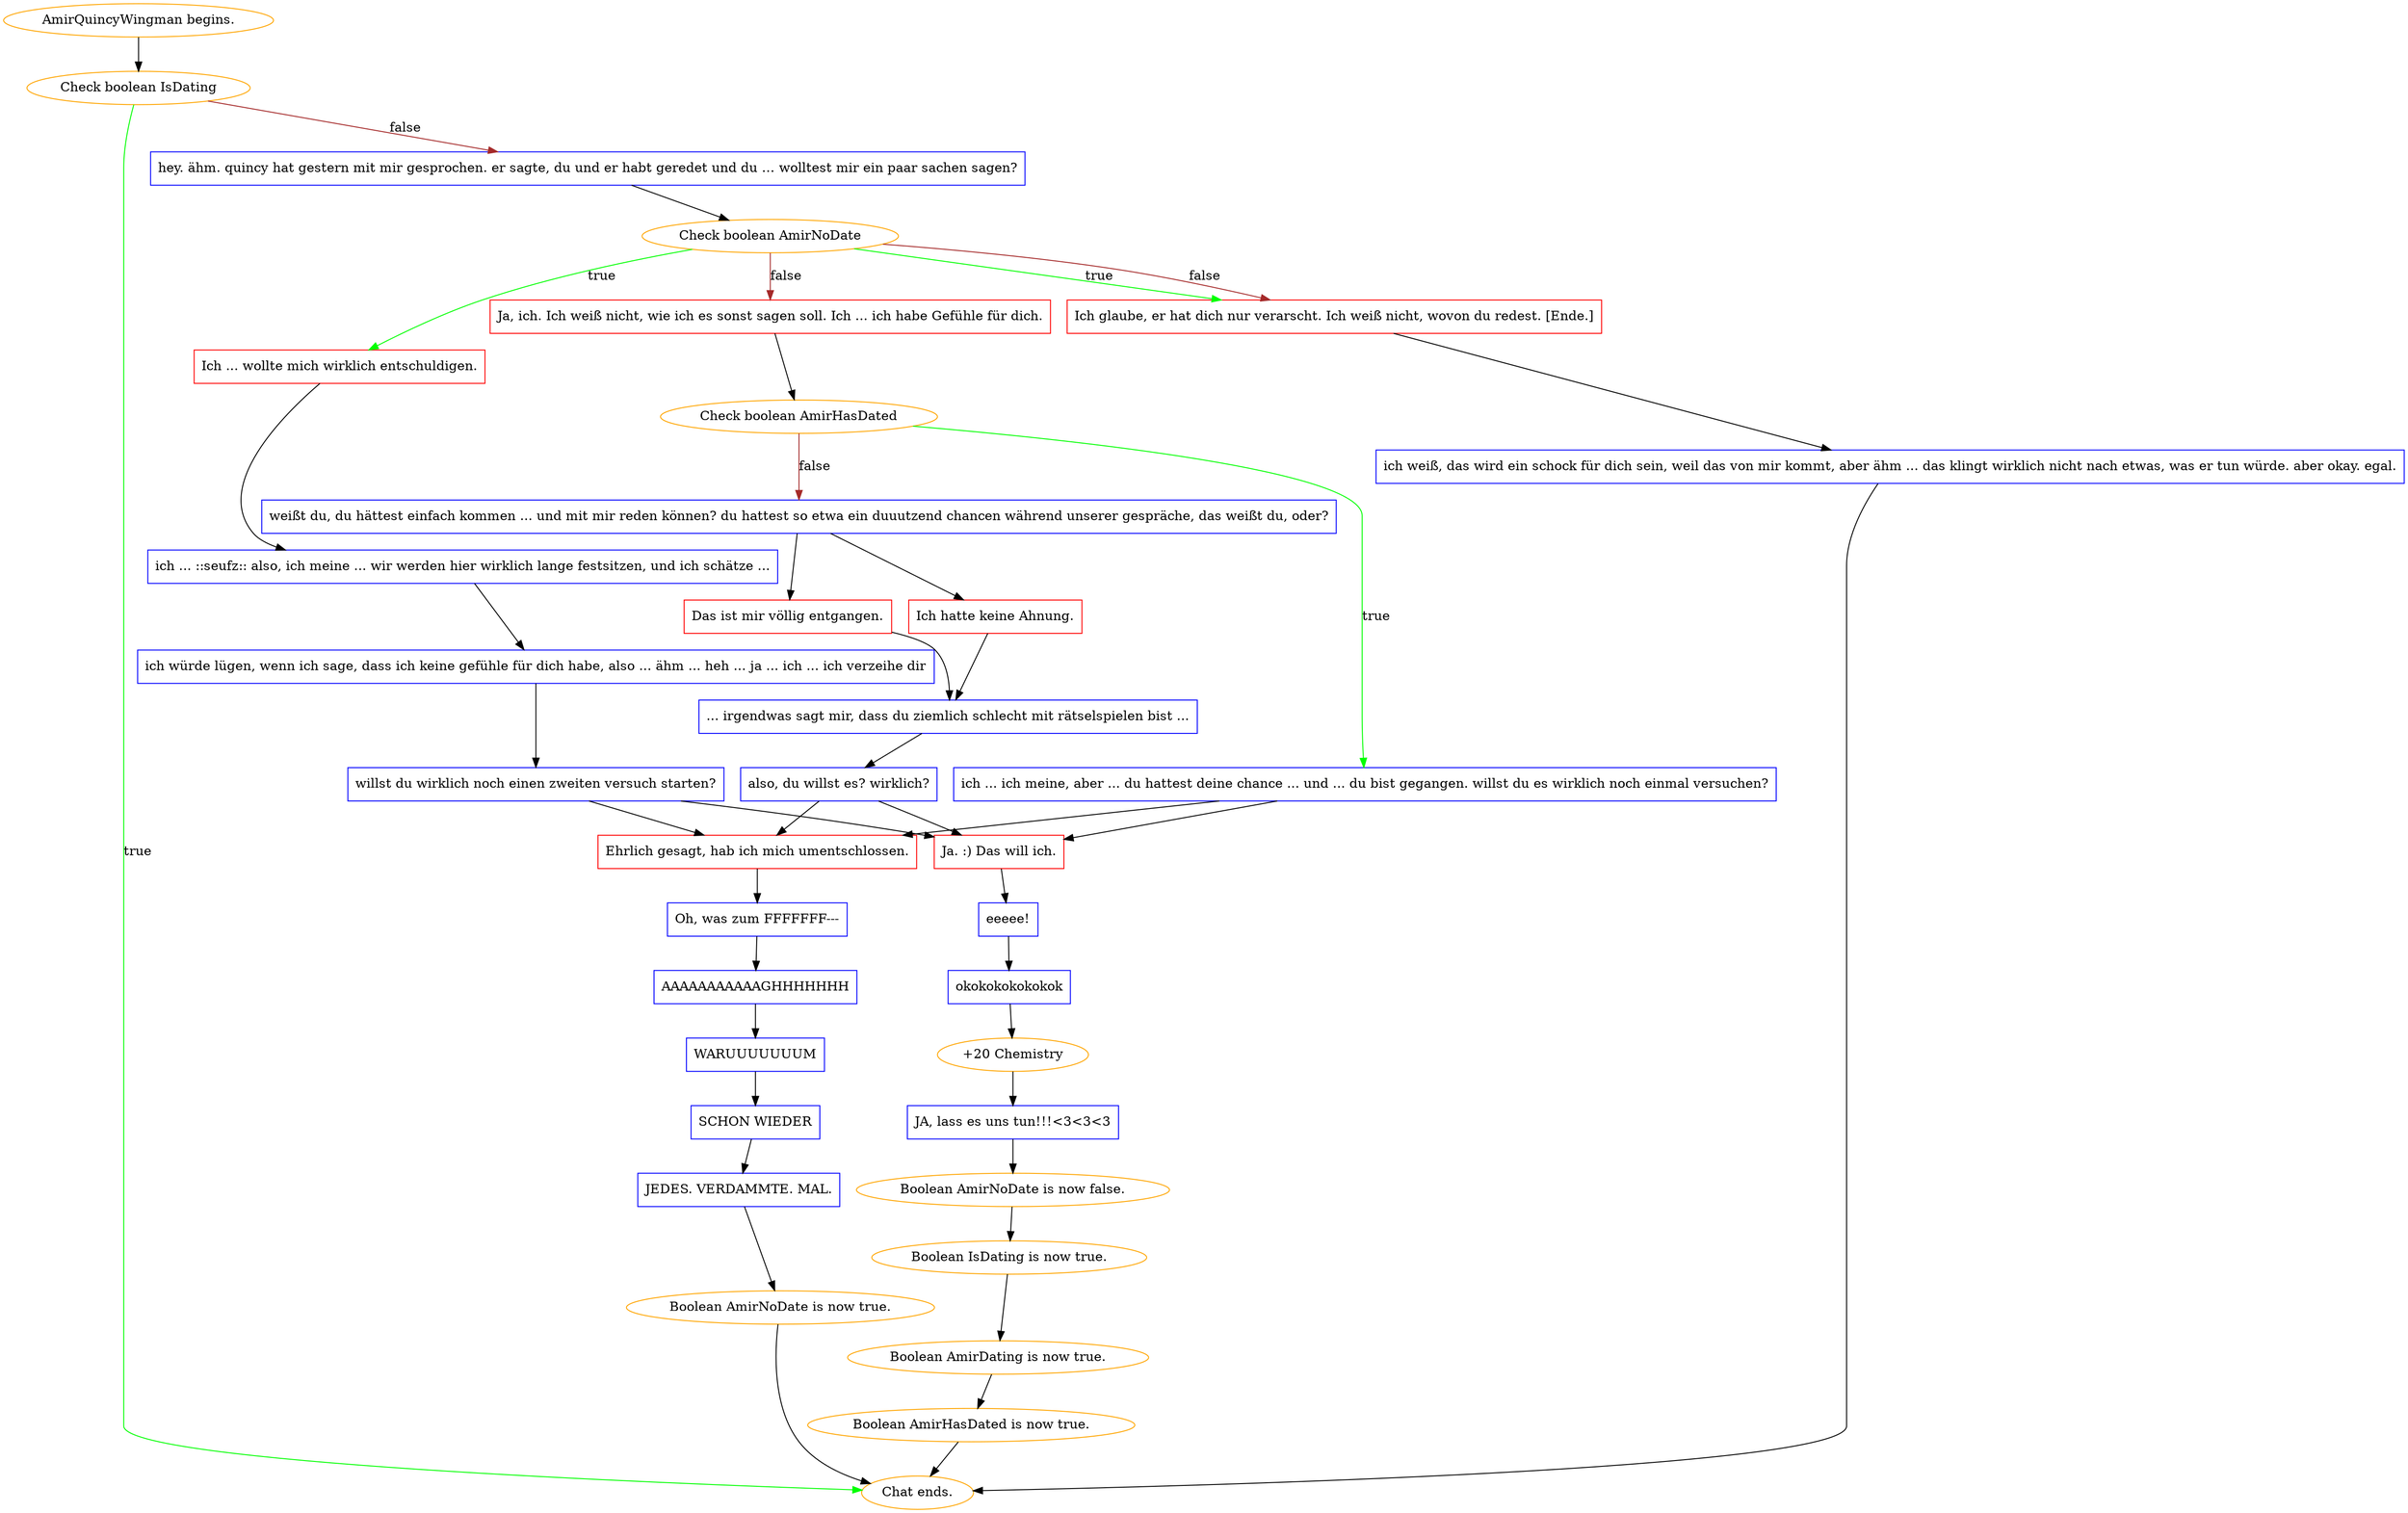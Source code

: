 digraph {
	"AmirQuincyWingman begins." [color=orange];
		"AmirQuincyWingman begins." -> j724089190;
	j724089190 [label="Check boolean IsDating",color=orange];
		j724089190 -> "Chat ends." [label=true,color=green];
		j724089190 -> j3706752356 [label=false,color=brown];
	"Chat ends." [color=orange];
	j3706752356 [label="hey. ähm. quincy hat gestern mit mir gesprochen. er sagte, du und er habt geredet und du … wolltest mir ein paar sachen sagen?",shape=box,color=blue];
		j3706752356 -> j1713116651;
	j1713116651 [label="Check boolean AmirNoDate",color=orange];
		j1713116651 -> j3762633655 [label=true,color=green];
		j1713116651 -> j1095654795 [label=true,color=green];
		j1713116651 -> j526115739 [label=false,color=brown];
		j1713116651 -> j1095654795 [label=false,color=brown];
	j3762633655 [label="Ich ... wollte mich wirklich entschuldigen.",shape=box,color=red];
		j3762633655 -> j927848491;
	j1095654795 [label="Ich glaube, er hat dich nur verarscht. Ich weiß nicht, wovon du redest. [Ende.]",shape=box,color=red];
		j1095654795 -> j1607851790;
	j526115739 [label="Ja, ich. Ich weiß nicht, wie ich es sonst sagen soll. Ich ... ich habe Gefühle für dich.",shape=box,color=red];
		j526115739 -> j3450431594;
	j927848491 [label="ich ... ::seufz:: also, ich meine ... wir werden hier wirklich lange festsitzen, und ich schätze ...",shape=box,color=blue];
		j927848491 -> j1715716487;
	j1607851790 [label="ich weiß, das wird ein schock für dich sein, weil das von mir kommt, aber ähm ... das klingt wirklich nicht nach etwas, was er tun würde. aber okay. egal.",shape=box,color=blue];
		j1607851790 -> "Chat ends.";
	j3450431594 [label="Check boolean AmirHasDated",color=orange];
		j3450431594 -> j2199788124 [label=true,color=green];
		j3450431594 -> j421045753 [label=false,color=brown];
	j1715716487 [label="ich würde lügen, wenn ich sage, dass ich keine gefühle für dich habe, also ... ähm ... heh ... ja ... ich ... ich verzeihe dir",shape=box,color=blue];
		j1715716487 -> j1920126994;
	j2199788124 [label="ich ... ich meine, aber ... du hattest deine chance ... und ... du bist gegangen. willst du es wirklich noch einmal versuchen?",shape=box,color=blue];
		j2199788124 -> j3715453174;
		j2199788124 -> j2759476937;
	j421045753 [label="weißt du, du hättest einfach kommen ... und mit mir reden können? du hattest so etwa ein duuutzend chancen während unserer gespräche, das weißt du, oder?",shape=box,color=blue];
		j421045753 -> j3778151436;
		j421045753 -> j713001826;
	j1920126994 [label="willst du wirklich noch einen zweiten versuch starten?",shape=box,color=blue];
		j1920126994 -> j3715453174;
		j1920126994 -> j2759476937;
	j3715453174 [label="Ja. :) Das will ich.",shape=box,color=red];
		j3715453174 -> j1547813672;
	j2759476937 [label="Ehrlich gesagt, hab ich mich umentschlossen.",shape=box,color=red];
		j2759476937 -> j3647430042;
	j3778151436 [label="Ich hatte keine Ahnung.",shape=box,color=red];
		j3778151436 -> j808590497;
	j713001826 [label="Das ist mir völlig entgangen.",shape=box,color=red];
		j713001826 -> j808590497;
	j1547813672 [label="eeeee!",shape=box,color=blue];
		j1547813672 -> j2169432675;
	j3647430042 [label="Oh, was zum FFFFFFF---",shape=box,color=blue];
		j3647430042 -> j929120091;
	j808590497 [label="... irgendwas sagt mir, dass du ziemlich schlecht mit rätselspielen bist ...",shape=box,color=blue];
		j808590497 -> j2595719141;
	j2169432675 [label="okokokokokokok",shape=box,color=blue];
		j2169432675 -> j2900481591;
	j929120091 [label="AAAAAAAAAAAGHHHHHHH",shape=box,color=blue];
		j929120091 -> j113464801;
	j2595719141 [label="also, du willst es? wirklich?",shape=box,color=blue];
		j2595719141 -> j3715453174;
		j2595719141 -> j2759476937;
	j2900481591 [label="+20 Chemistry",color=orange];
		j2900481591 -> j4129555701;
	j113464801 [label="WARUUUUUUUM",shape=box,color=blue];
		j113464801 -> j4094727153;
	j4129555701 [label="JA, lass es uns tun!!!<3<3<3",shape=box,color=blue];
		j4129555701 -> j1208662821;
	j4094727153 [label="SCHON WIEDER",shape=box,color=blue];
		j4094727153 -> j814972841;
	j1208662821 [label="Boolean AmirNoDate is now false.",color=orange];
		j1208662821 -> j218661509;
	j814972841 [label="JEDES. VERDAMMTE. MAL.",shape=box,color=blue];
		j814972841 -> j1438323710;
	j218661509 [label="Boolean IsDating is now true.",color=orange];
		j218661509 -> j2815014746;
	j1438323710 [label="Boolean AmirNoDate is now true.",color=orange];
		j1438323710 -> "Chat ends.";
	j2815014746 [label="Boolean AmirDating is now true.",color=orange];
		j2815014746 -> j912964709;
	j912964709 [label="Boolean AmirHasDated is now true.",color=orange];
		j912964709 -> "Chat ends.";
}